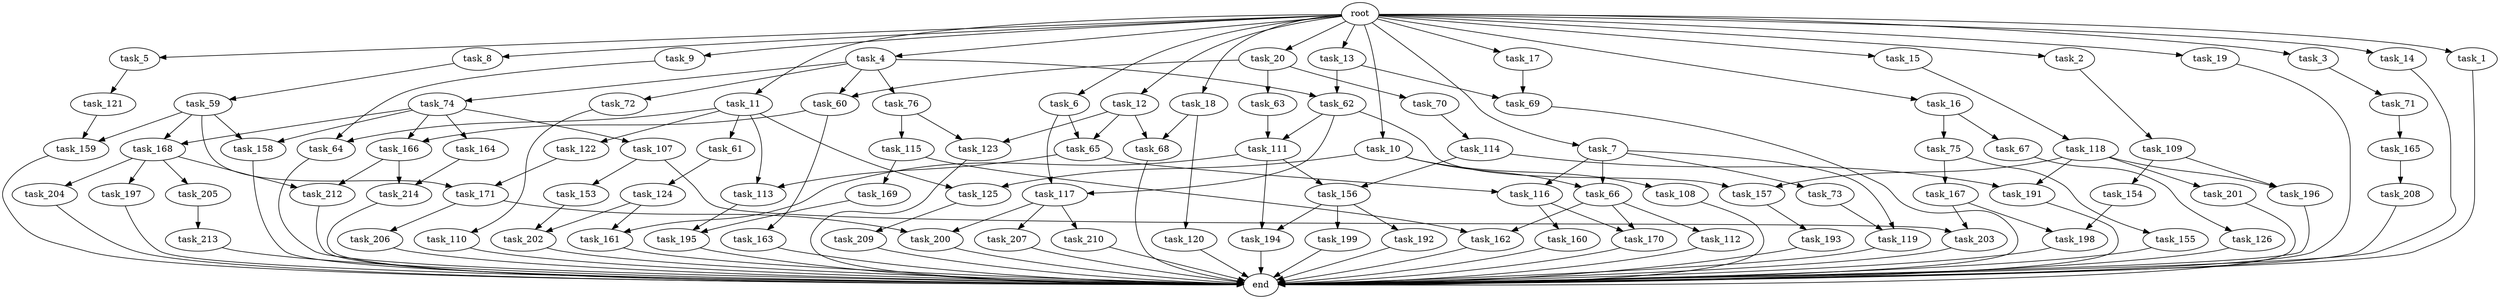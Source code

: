 digraph G {
  task_207 [size="77309411.328000"];
  task_192 [size="309237645.312000"];
  task_16 [size="1.024000"];
  task_212 [size="1245540515.840000"];
  task_168 [size="352187318.272000"];
  task_115 [size="695784701.952000"];
  task_158 [size="352187318.272000"];
  task_125 [size="1279900254.208000"];
  task_12 [size="1.024000"];
  task_119 [size="343597383.680000"];
  task_13 [size="1.024000"];
  task_11 [size="1.024000"];
  task_20 [size="1.024000"];
  task_113 [size="1408749273.088000"];
  task_68 [size="1279900254.208000"];
  task_111 [size="455266533.376000"];
  task_117 [size="841813590.016000"];
  task_162 [size="429496729.600000"];
  task_62 [size="627065225.216000"];
  task_107 [size="137438953.472000"];
  task_6 [size="1.024000"];
  task_108 [size="420906795.008000"];
  task_156 [size="343597383.680000"];
  task_123 [size="1554778161.152000"];
  task_72 [size="549755813.888000"];
  task_200 [size="773094113.280000"];
  task_5 [size="1.024000"];
  task_63 [size="549755813.888000"];
  root [size="0.000000"];
  task_202 [size="386547056.640000"];
  task_153 [size="34359738.368000"];
  task_7 [size="1.024000"];
  task_74 [size="549755813.888000"];
  task_75 [size="214748364.800000"];
  task_159 [size="429496729.600000"];
  task_157 [size="970662608.896000"];
  task_198 [size="352187318.272000"];
  task_203 [size="249108103.168000"];
  task_155 [size="34359738.368000"];
  task_210 [size="77309411.328000"];
  task_165 [size="695784701.952000"];
  task_209 [size="77309411.328000"];
  task_110 [size="858993459.200000"];
  task_66 [size="730144440.320000"];
  task_4 [size="1.024000"];
  task_19 [size="1.024000"];
  task_191 [size="858993459.200000"];
  task_60 [size="1099511627.776000"];
  task_112 [size="214748364.800000"];
  task_199 [size="309237645.312000"];
  task_65 [size="1279900254.208000"];
  task_69 [size="111669149.696000"];
  task_73 [size="309237645.312000"];
  task_59 [size="214748364.800000"];
  task_76 [size="549755813.888000"];
  task_61 [size="858993459.200000"];
  task_208 [size="549755813.888000"];
  task_114 [size="214748364.800000"];
  task_10 [size="1.024000"];
  task_213 [size="858993459.200000"];
  task_14 [size="1.024000"];
  task_163 [size="549755813.888000"];
  task_122 [size="858993459.200000"];
  task_1 [size="1.024000"];
  task_18 [size="1.024000"];
  task_214 [size="584115552.256000"];
  task_118 [size="34359738.368000"];
  task_64 [size="1073741824.000000"];
  task_121 [size="420906795.008000"];
  task_15 [size="1.024000"];
  task_169 [size="214748364.800000"];
  end [size="0.000000"];
  task_164 [size="137438953.472000"];
  task_167 [size="34359738.368000"];
  task_196 [size="1099511627.776000"];
  task_70 [size="549755813.888000"];
  task_160 [size="420906795.008000"];
  task_193 [size="309237645.312000"];
  task_3 [size="1.024000"];
  task_170 [size="635655159.808000"];
  task_166 [size="687194767.360000"];
  task_71 [size="77309411.328000"];
  task_197 [size="695784701.952000"];
  task_201 [size="549755813.888000"];
  task_194 [size="343597383.680000"];
  task_109 [size="420906795.008000"];
  task_8 [size="1.024000"];
  task_126 [size="549755813.888000"];
  task_154 [size="549755813.888000"];
  task_9 [size="1.024000"];
  task_120 [size="420906795.008000"];
  task_2 [size="1.024000"];
  task_67 [size="214748364.800000"];
  task_161 [size="343597383.680000"];
  task_17 [size="1.024000"];
  task_204 [size="695784701.952000"];
  task_195 [size="773094113.280000"];
  task_205 [size="695784701.952000"];
  task_116 [size="858993459.200000"];
  task_124 [size="137438953.472000"];
  task_171 [size="352187318.272000"];
  task_206 [size="695784701.952000"];

  task_207 -> end [size="1.000000"];
  task_192 -> end [size="1.000000"];
  task_16 -> task_75 [size="209715200.000000"];
  task_16 -> task_67 [size="209715200.000000"];
  task_212 -> end [size="1.000000"];
  task_168 -> task_205 [size="679477248.000000"];
  task_168 -> task_212 [size="679477248.000000"];
  task_168 -> task_197 [size="679477248.000000"];
  task_168 -> task_204 [size="679477248.000000"];
  task_115 -> task_162 [size="209715200.000000"];
  task_115 -> task_169 [size="209715200.000000"];
  task_158 -> end [size="1.000000"];
  task_125 -> task_209 [size="75497472.000000"];
  task_12 -> task_68 [size="838860800.000000"];
  task_12 -> task_123 [size="838860800.000000"];
  task_12 -> task_65 [size="838860800.000000"];
  task_119 -> end [size="1.000000"];
  task_13 -> task_62 [size="75497472.000000"];
  task_13 -> task_69 [size="75497472.000000"];
  task_11 -> task_113 [size="838860800.000000"];
  task_11 -> task_61 [size="838860800.000000"];
  task_11 -> task_64 [size="838860800.000000"];
  task_11 -> task_122 [size="838860800.000000"];
  task_11 -> task_125 [size="838860800.000000"];
  task_20 -> task_70 [size="536870912.000000"];
  task_20 -> task_60 [size="536870912.000000"];
  task_20 -> task_63 [size="536870912.000000"];
  task_113 -> task_195 [size="679477248.000000"];
  task_68 -> end [size="1.000000"];
  task_111 -> task_156 [size="33554432.000000"];
  task_111 -> task_161 [size="33554432.000000"];
  task_111 -> task_194 [size="33554432.000000"];
  task_117 -> task_200 [size="75497472.000000"];
  task_117 -> task_207 [size="75497472.000000"];
  task_117 -> task_210 [size="75497472.000000"];
  task_162 -> end [size="1.000000"];
  task_62 -> task_111 [size="411041792.000000"];
  task_62 -> task_117 [size="411041792.000000"];
  task_62 -> task_157 [size="411041792.000000"];
  task_107 -> task_153 [size="33554432.000000"];
  task_107 -> task_203 [size="33554432.000000"];
  task_6 -> task_117 [size="411041792.000000"];
  task_6 -> task_65 [size="411041792.000000"];
  task_108 -> end [size="1.000000"];
  task_156 -> task_192 [size="301989888.000000"];
  task_156 -> task_194 [size="301989888.000000"];
  task_156 -> task_199 [size="301989888.000000"];
  task_123 -> end [size="1.000000"];
  task_72 -> task_110 [size="838860800.000000"];
  task_200 -> end [size="1.000000"];
  task_5 -> task_121 [size="411041792.000000"];
  task_63 -> task_111 [size="33554432.000000"];
  root -> task_2 [size="1.000000"];
  root -> task_7 [size="1.000000"];
  root -> task_5 [size="1.000000"];
  root -> task_11 [size="1.000000"];
  root -> task_20 [size="1.000000"];
  root -> task_10 [size="1.000000"];
  root -> task_16 [size="1.000000"];
  root -> task_4 [size="1.000000"];
  root -> task_17 [size="1.000000"];
  root -> task_3 [size="1.000000"];
  root -> task_13 [size="1.000000"];
  root -> task_18 [size="1.000000"];
  root -> task_9 [size="1.000000"];
  root -> task_19 [size="1.000000"];
  root -> task_6 [size="1.000000"];
  root -> task_14 [size="1.000000"];
  root -> task_8 [size="1.000000"];
  root -> task_12 [size="1.000000"];
  root -> task_15 [size="1.000000"];
  root -> task_1 [size="1.000000"];
  task_202 -> end [size="1.000000"];
  task_153 -> task_202 [size="75497472.000000"];
  task_7 -> task_119 [size="301989888.000000"];
  task_7 -> task_66 [size="301989888.000000"];
  task_7 -> task_73 [size="301989888.000000"];
  task_7 -> task_116 [size="301989888.000000"];
  task_74 -> task_166 [size="134217728.000000"];
  task_74 -> task_164 [size="134217728.000000"];
  task_74 -> task_168 [size="134217728.000000"];
  task_74 -> task_158 [size="134217728.000000"];
  task_74 -> task_107 [size="134217728.000000"];
  task_75 -> task_155 [size="33554432.000000"];
  task_75 -> task_167 [size="33554432.000000"];
  task_159 -> end [size="1.000000"];
  task_157 -> task_193 [size="301989888.000000"];
  task_198 -> end [size="1.000000"];
  task_203 -> end [size="1.000000"];
  task_155 -> end [size="1.000000"];
  task_210 -> end [size="1.000000"];
  task_165 -> task_208 [size="536870912.000000"];
  task_209 -> end [size="1.000000"];
  task_110 -> end [size="1.000000"];
  task_66 -> task_162 [size="209715200.000000"];
  task_66 -> task_112 [size="209715200.000000"];
  task_66 -> task_170 [size="209715200.000000"];
  task_4 -> task_74 [size="536870912.000000"];
  task_4 -> task_72 [size="536870912.000000"];
  task_4 -> task_60 [size="536870912.000000"];
  task_4 -> task_76 [size="536870912.000000"];
  task_4 -> task_62 [size="536870912.000000"];
  task_19 -> end [size="1.000000"];
  task_191 -> end [size="1.000000"];
  task_60 -> task_166 [size="536870912.000000"];
  task_60 -> task_163 [size="536870912.000000"];
  task_112 -> end [size="1.000000"];
  task_199 -> end [size="1.000000"];
  task_65 -> task_113 [size="536870912.000000"];
  task_65 -> task_116 [size="536870912.000000"];
  task_69 -> end [size="1.000000"];
  task_73 -> task_119 [size="33554432.000000"];
  task_59 -> task_159 [size="209715200.000000"];
  task_59 -> task_168 [size="209715200.000000"];
  task_59 -> task_158 [size="209715200.000000"];
  task_59 -> task_171 [size="209715200.000000"];
  task_76 -> task_115 [size="679477248.000000"];
  task_76 -> task_123 [size="679477248.000000"];
  task_61 -> task_124 [size="134217728.000000"];
  task_208 -> end [size="1.000000"];
  task_114 -> task_156 [size="301989888.000000"];
  task_114 -> task_191 [size="301989888.000000"];
  task_10 -> task_108 [size="411041792.000000"];
  task_10 -> task_66 [size="411041792.000000"];
  task_10 -> task_125 [size="411041792.000000"];
  task_213 -> end [size="1.000000"];
  task_14 -> end [size="1.000000"];
  task_163 -> end [size="1.000000"];
  task_122 -> task_171 [size="134217728.000000"];
  task_1 -> end [size="1.000000"];
  task_18 -> task_68 [size="411041792.000000"];
  task_18 -> task_120 [size="411041792.000000"];
  task_214 -> end [size="1.000000"];
  task_118 -> task_191 [size="536870912.000000"];
  task_118 -> task_196 [size="536870912.000000"];
  task_118 -> task_201 [size="536870912.000000"];
  task_118 -> task_157 [size="536870912.000000"];
  task_64 -> end [size="1.000000"];
  task_121 -> task_159 [size="209715200.000000"];
  task_15 -> task_118 [size="33554432.000000"];
  task_169 -> task_195 [size="75497472.000000"];
  task_164 -> task_214 [size="33554432.000000"];
  task_167 -> task_203 [size="209715200.000000"];
  task_167 -> task_198 [size="209715200.000000"];
  task_196 -> end [size="1.000000"];
  task_70 -> task_114 [size="209715200.000000"];
  task_160 -> end [size="1.000000"];
  task_193 -> end [size="1.000000"];
  task_3 -> task_71 [size="75497472.000000"];
  task_170 -> end [size="1.000000"];
  task_166 -> task_212 [size="536870912.000000"];
  task_166 -> task_214 [size="536870912.000000"];
  task_71 -> task_165 [size="679477248.000000"];
  task_197 -> end [size="1.000000"];
  task_201 -> end [size="1.000000"];
  task_194 -> end [size="1.000000"];
  task_109 -> task_154 [size="536870912.000000"];
  task_109 -> task_196 [size="536870912.000000"];
  task_8 -> task_59 [size="209715200.000000"];
  task_126 -> end [size="1.000000"];
  task_154 -> task_198 [size="134217728.000000"];
  task_9 -> task_64 [size="209715200.000000"];
  task_120 -> end [size="1.000000"];
  task_2 -> task_109 [size="411041792.000000"];
  task_67 -> task_126 [size="536870912.000000"];
  task_161 -> end [size="1.000000"];
  task_17 -> task_69 [size="33554432.000000"];
  task_204 -> end [size="1.000000"];
  task_195 -> end [size="1.000000"];
  task_205 -> task_213 [size="838860800.000000"];
  task_116 -> task_160 [size="411041792.000000"];
  task_116 -> task_170 [size="411041792.000000"];
  task_124 -> task_202 [size="301989888.000000"];
  task_124 -> task_161 [size="301989888.000000"];
  task_171 -> task_200 [size="679477248.000000"];
  task_171 -> task_206 [size="679477248.000000"];
  task_206 -> end [size="1.000000"];
}
